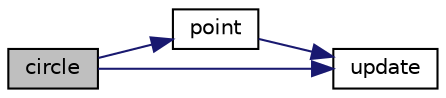 digraph "circle"
{
 // LATEX_PDF_SIZE
  edge [fontname="Helvetica",fontsize="10",labelfontname="Helvetica",labelfontsize="10"];
  node [fontname="Helvetica",fontsize="10",shape=record];
  rankdir="LR";
  Node1 [label="circle",height=0.2,width=0.4,color="black", fillcolor="grey75", style="filled", fontcolor="black",tooltip=" "];
  Node1 -> Node2 [color="midnightblue",fontsize="10",style="solid",fontname="Helvetica"];
  Node2 [label="point",height=0.2,width=0.4,color="black", fillcolor="white", style="filled",URL="$drawing_8c.html#a0166bf78fe54b58d9b52d8a56ed406bd",tooltip=" "];
  Node2 -> Node3 [color="midnightblue",fontsize="10",style="solid",fontname="Helvetica"];
  Node3 [label="update",height=0.2,width=0.4,color="black", fillcolor="white", style="filled",URL="$drawing_8c.html#ac5c54df7ed3b930268c8d7752c101725",tooltip=" "];
  Node1 -> Node3 [color="midnightblue",fontsize="10",style="solid",fontname="Helvetica"];
}
